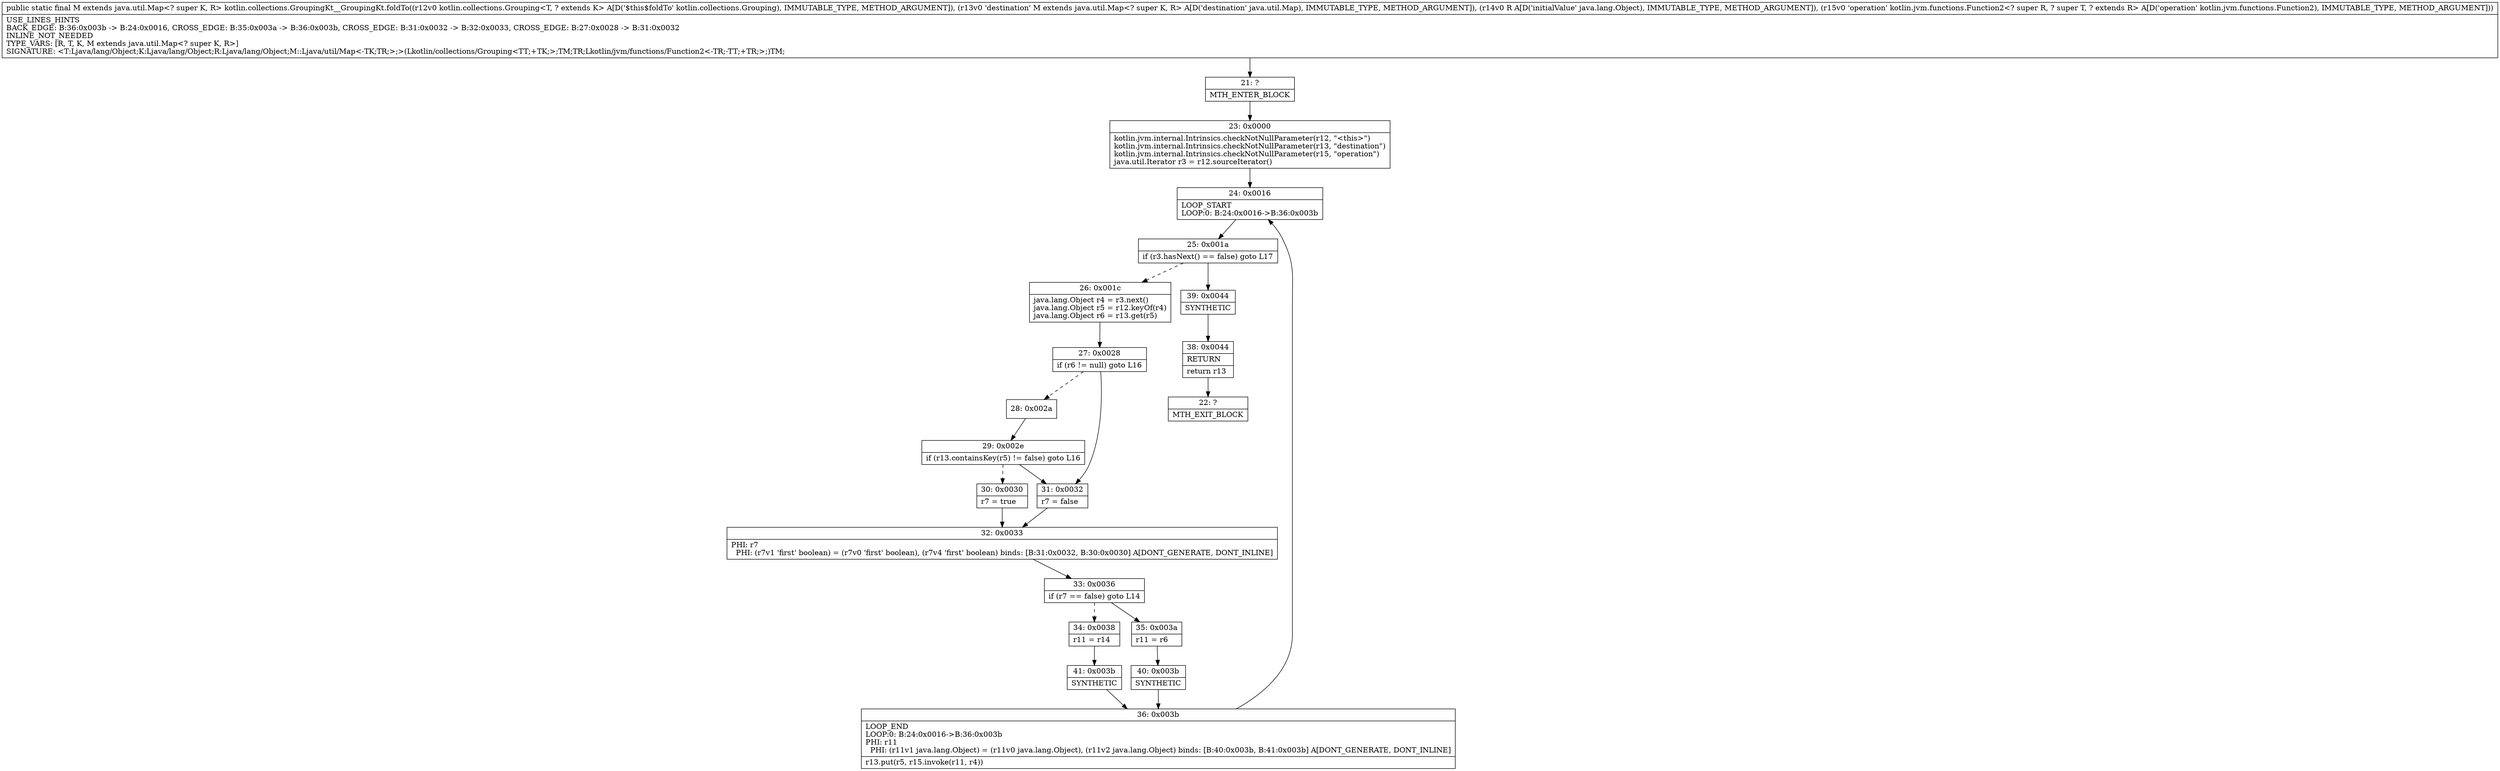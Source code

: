 digraph "CFG forkotlin.collections.GroupingKt__GroupingKt.foldTo(Lkotlin\/collections\/Grouping;Ljava\/util\/Map;Ljava\/lang\/Object;Lkotlin\/jvm\/functions\/Function2;)Ljava\/util\/Map;" {
Node_21 [shape=record,label="{21\:\ ?|MTH_ENTER_BLOCK\l}"];
Node_23 [shape=record,label="{23\:\ 0x0000|kotlin.jvm.internal.Intrinsics.checkNotNullParameter(r12, \"\<this\>\")\lkotlin.jvm.internal.Intrinsics.checkNotNullParameter(r13, \"destination\")\lkotlin.jvm.internal.Intrinsics.checkNotNullParameter(r15, \"operation\")\ljava.util.Iterator r3 = r12.sourceIterator()\l}"];
Node_24 [shape=record,label="{24\:\ 0x0016|LOOP_START\lLOOP:0: B:24:0x0016\-\>B:36:0x003b\l}"];
Node_25 [shape=record,label="{25\:\ 0x001a|if (r3.hasNext() == false) goto L17\l}"];
Node_26 [shape=record,label="{26\:\ 0x001c|java.lang.Object r4 = r3.next()\ljava.lang.Object r5 = r12.keyOf(r4)\ljava.lang.Object r6 = r13.get(r5)\l}"];
Node_27 [shape=record,label="{27\:\ 0x0028|if (r6 != null) goto L16\l}"];
Node_28 [shape=record,label="{28\:\ 0x002a}"];
Node_29 [shape=record,label="{29\:\ 0x002e|if (r13.containsKey(r5) != false) goto L16\l}"];
Node_30 [shape=record,label="{30\:\ 0x0030|r7 = true\l}"];
Node_32 [shape=record,label="{32\:\ 0x0033|PHI: r7 \l  PHI: (r7v1 'first' boolean) = (r7v0 'first' boolean), (r7v4 'first' boolean) binds: [B:31:0x0032, B:30:0x0030] A[DONT_GENERATE, DONT_INLINE]\l}"];
Node_33 [shape=record,label="{33\:\ 0x0036|if (r7 == false) goto L14\l}"];
Node_34 [shape=record,label="{34\:\ 0x0038|r11 = r14\l}"];
Node_41 [shape=record,label="{41\:\ 0x003b|SYNTHETIC\l}"];
Node_36 [shape=record,label="{36\:\ 0x003b|LOOP_END\lLOOP:0: B:24:0x0016\-\>B:36:0x003b\lPHI: r11 \l  PHI: (r11v1 java.lang.Object) = (r11v0 java.lang.Object), (r11v2 java.lang.Object) binds: [B:40:0x003b, B:41:0x003b] A[DONT_GENERATE, DONT_INLINE]\l|r13.put(r5, r15.invoke(r11, r4))\l}"];
Node_35 [shape=record,label="{35\:\ 0x003a|r11 = r6\l}"];
Node_40 [shape=record,label="{40\:\ 0x003b|SYNTHETIC\l}"];
Node_31 [shape=record,label="{31\:\ 0x0032|r7 = false\l}"];
Node_39 [shape=record,label="{39\:\ 0x0044|SYNTHETIC\l}"];
Node_38 [shape=record,label="{38\:\ 0x0044|RETURN\l|return r13\l}"];
Node_22 [shape=record,label="{22\:\ ?|MTH_EXIT_BLOCK\l}"];
MethodNode[shape=record,label="{public static final M extends java.util.Map\<? super K, R\> kotlin.collections.GroupingKt__GroupingKt.foldTo((r12v0 kotlin.collections.Grouping\<T, ? extends K\> A[D('$this$foldTo' kotlin.collections.Grouping), IMMUTABLE_TYPE, METHOD_ARGUMENT]), (r13v0 'destination' M extends java.util.Map\<? super K, R\> A[D('destination' java.util.Map), IMMUTABLE_TYPE, METHOD_ARGUMENT]), (r14v0 R A[D('initialValue' java.lang.Object), IMMUTABLE_TYPE, METHOD_ARGUMENT]), (r15v0 'operation' kotlin.jvm.functions.Function2\<? super R, ? super T, ? extends R\> A[D('operation' kotlin.jvm.functions.Function2), IMMUTABLE_TYPE, METHOD_ARGUMENT]))  | USE_LINES_HINTS\lBACK_EDGE: B:36:0x003b \-\> B:24:0x0016, CROSS_EDGE: B:35:0x003a \-\> B:36:0x003b, CROSS_EDGE: B:31:0x0032 \-\> B:32:0x0033, CROSS_EDGE: B:27:0x0028 \-\> B:31:0x0032\lINLINE_NOT_NEEDED\lTYPE_VARS: [R, T, K, M extends java.util.Map\<? super K, R\>]\lSIGNATURE: \<T:Ljava\/lang\/Object;K:Ljava\/lang\/Object;R:Ljava\/lang\/Object;M::Ljava\/util\/Map\<\-TK;TR;\>;\>(Lkotlin\/collections\/Grouping\<TT;+TK;\>;TM;TR;Lkotlin\/jvm\/functions\/Function2\<\-TR;\-TT;+TR;\>;)TM;\l}"];
MethodNode -> Node_21;Node_21 -> Node_23;
Node_23 -> Node_24;
Node_24 -> Node_25;
Node_25 -> Node_26[style=dashed];
Node_25 -> Node_39;
Node_26 -> Node_27;
Node_27 -> Node_28[style=dashed];
Node_27 -> Node_31;
Node_28 -> Node_29;
Node_29 -> Node_30[style=dashed];
Node_29 -> Node_31;
Node_30 -> Node_32;
Node_32 -> Node_33;
Node_33 -> Node_34[style=dashed];
Node_33 -> Node_35;
Node_34 -> Node_41;
Node_41 -> Node_36;
Node_36 -> Node_24;
Node_35 -> Node_40;
Node_40 -> Node_36;
Node_31 -> Node_32;
Node_39 -> Node_38;
Node_38 -> Node_22;
}

